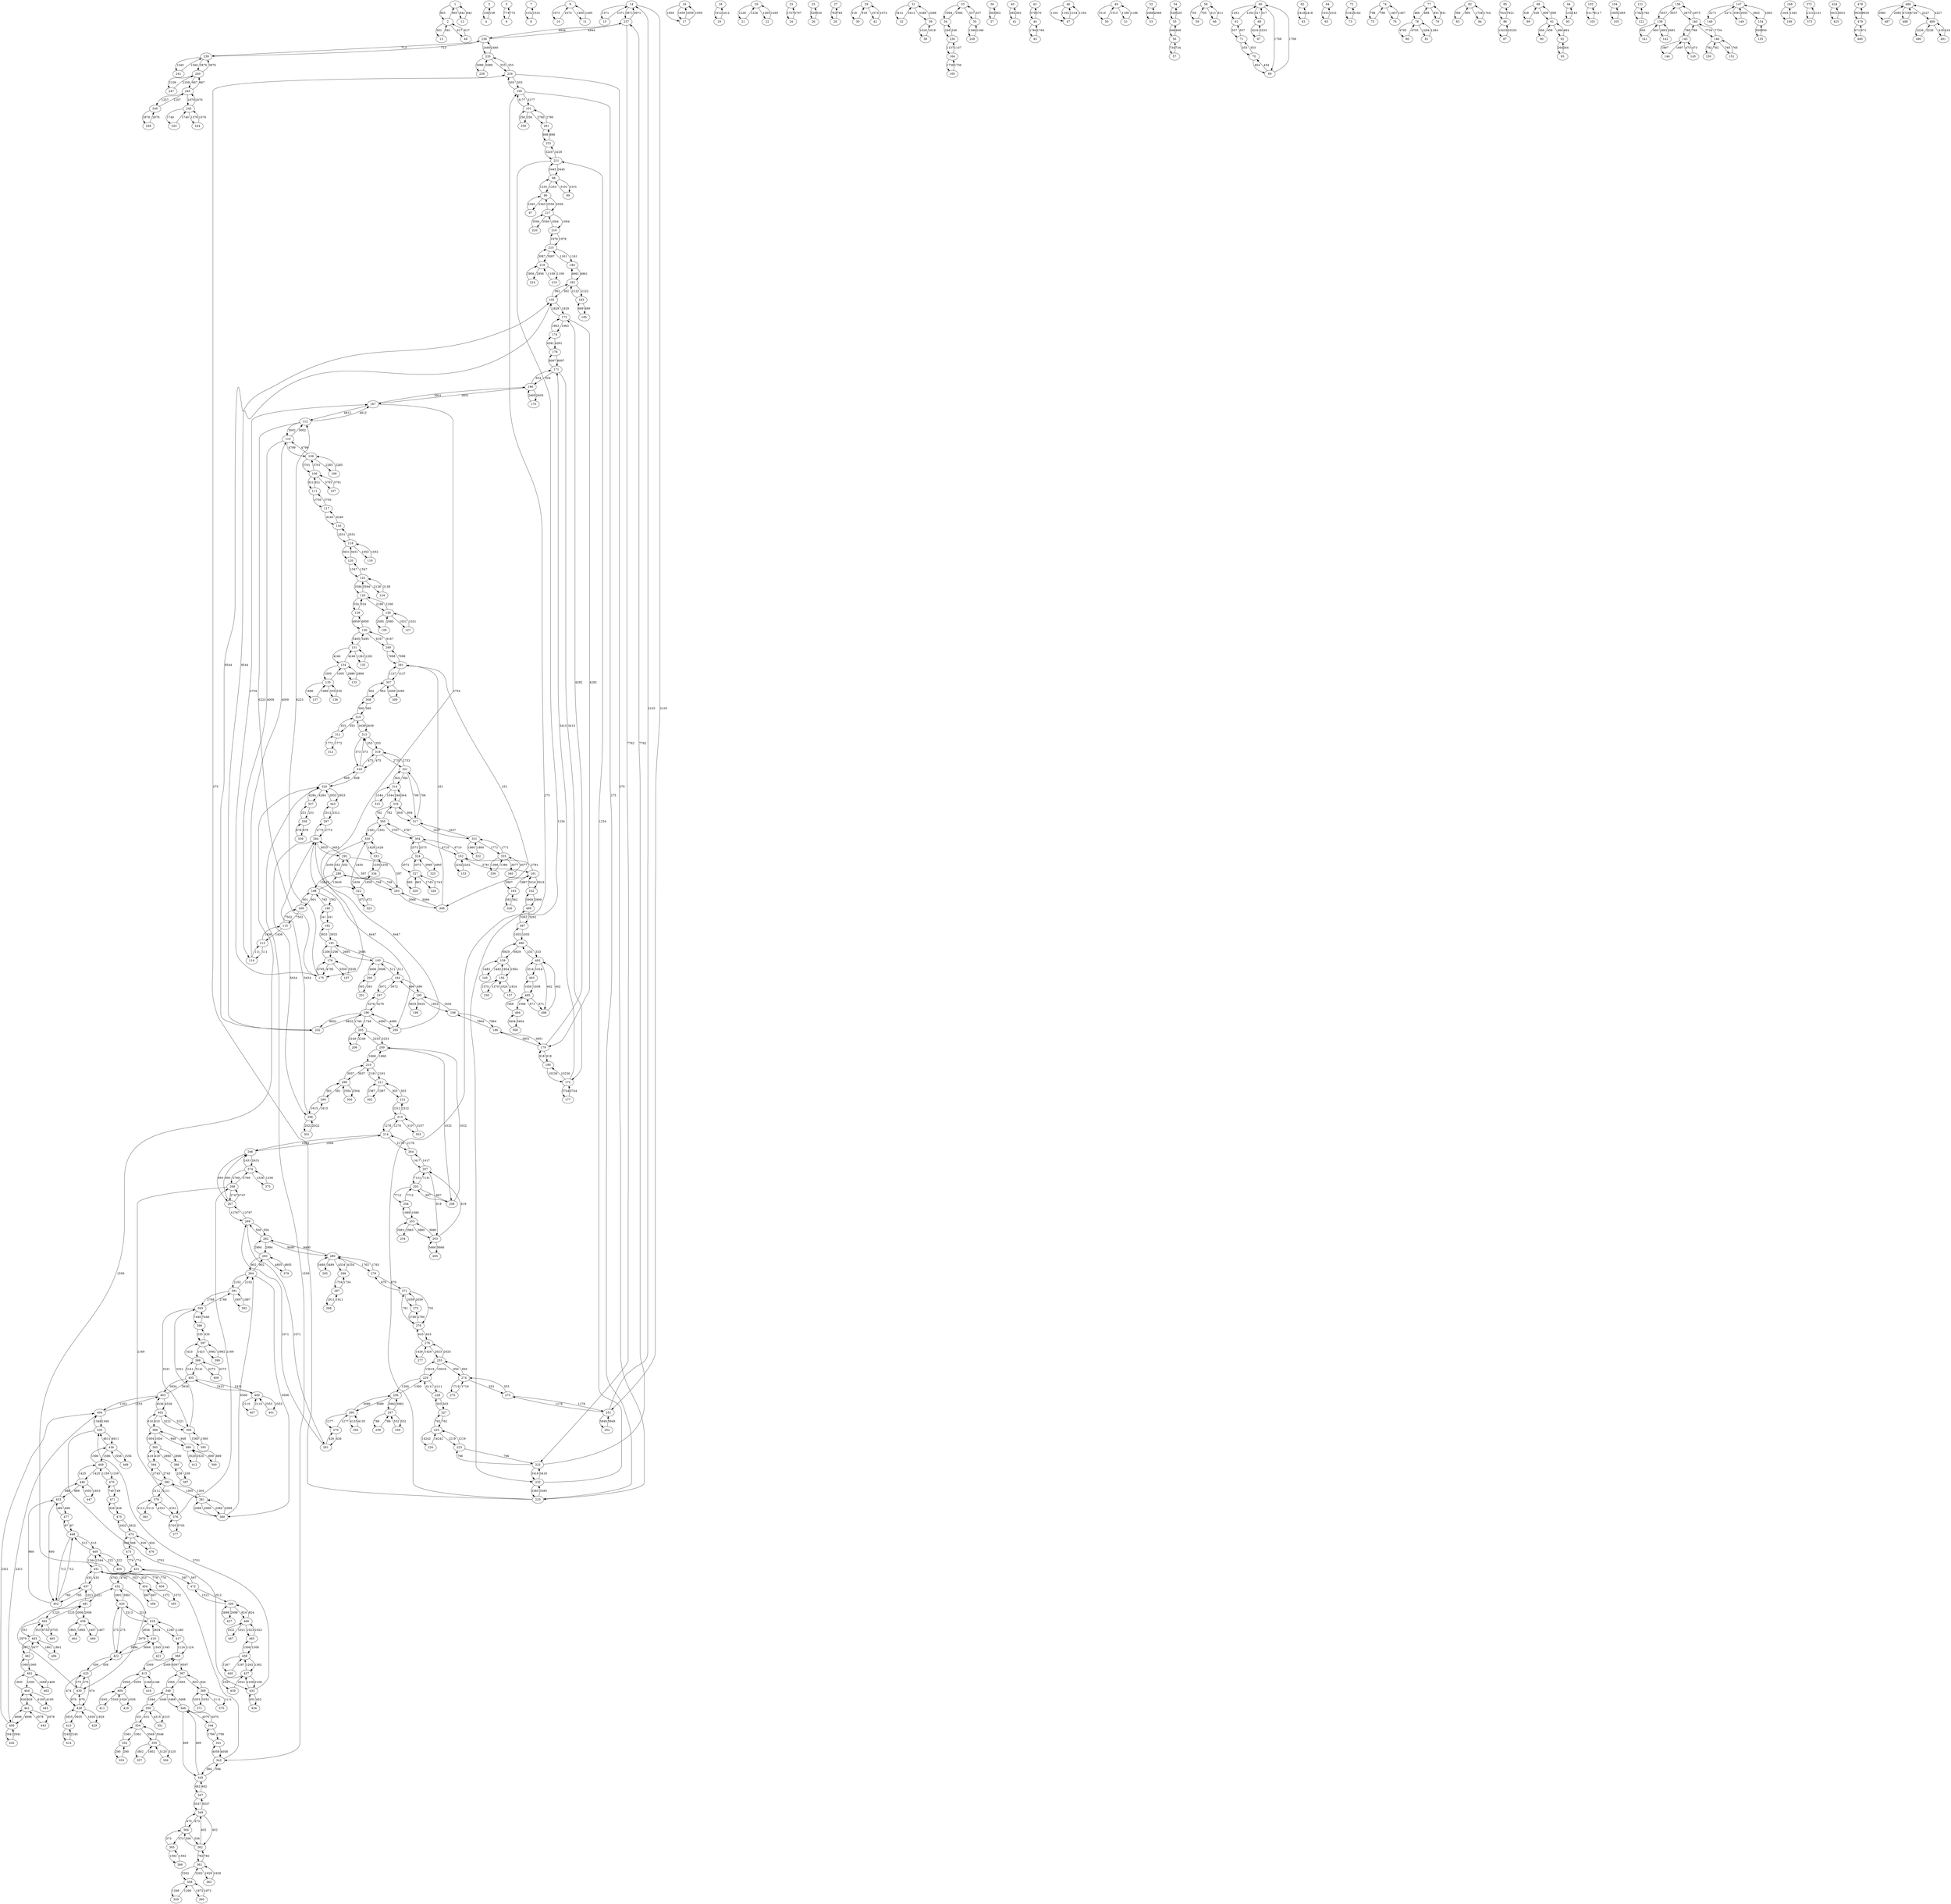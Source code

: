 digraph {
1->2 [label=803]
2->1 [label=803]
3->4 [label=158]
4->3 [label=158]
5->6 [label=774]
6->5 [label=774]
7->8 [label=1531]
8->7 [label=1531]
9->10 [label=1673]
10->9 [label=1673]
9->11 [label=1400]
11->9 [label=1400]
1->12 [label=842]
12->1 [label=842]
2->13 [label=591]
13->2 [label=591]
14->15 [label=1371]
15->14 [label=1371]
16->17 [label=1659]
17->16 [label=1659]
18->19 [label=1012]
19->18 [label=1012]
20->21 [label=1226]
21->20 [label=1226]
20->22 [label=1265]
22->20 [label=1265]
23->24 [label=2707]
24->23 [label=2707]
25->26 [label=520]
26->25 [label=520]
27->28 [label=783]
28->27 [label=783]
29->30 [label=518]
30->29 [label=518]
31->32 [label=3412]
32->31 [label=3412]
33->34 [label=1994]
34->33 [label=1994]
33->35 [label=337]
35->33 [label=337]
36->37 [label=363]
37->36 [label=363]
38->39 [label=1018]
39->38 [label=1018]
40->41 [label=392]
41->40 [label=392]
29->42 [label=1074]
42->29 [label=1074]
43->44 [label=570]
44->43 [label=570]
44->45 [label=1764]
45->44 [label=1764]
46->47 [label=1104]
47->46 [label=1104]
2->48 [label=617]
48->2 [label=617]
49->50 [label=1515]
50->49 [label=1515]
49->51 [label=1186]
51->49 [label=1186]
52->53 [label=2068]
53->52 [label=2068]
54->55 [label=520]
55->54 [label=520]
56->57 [label=734]
57->56 [label=734]
58->59 [label=705]
59->58 [label=705]
60->61 [label=1253]
61->60 [label=1253]
62->63 [label=2418]
63->62 [label=2418]
64->65 [label=1031]
65->64 [label=1031]
66->58 [label=611]
58->66 [label=611]
67->68 [label=3233]
68->67 [label=3233]
68->60 [label=317]
60->68 [label=317]
60->69 [label=1708]
69->60 [label=1708]
70->71 [label=353]
71->70 [label=353]
69->70 [label=454]
70->69 [label=454]
72->73 [label=5162]
73->72 [label=5162]
74->75 [label=798]
75->74 [label=798]
74->76 [label=1407]
76->74 [label=1407]
77->78 [label=488]
78->77 [label=488]
77->79 [label=931]
79->77 [label=931]
78->80 [label=4705]
80->78 [label=4705]
78->81 [label=1284]
81->78 [label=1284]
82->83 [label=369]
83->82 [label=369]
82->84 [label=1744]
84->82 [label=1744]
85->86 [label=7921]
86->85 [label=7921]
86->87 [label=10233]
87->86 [label=10233]
88->89 [label=328]
89->88 [label=328]
90->91 [label=456]
91->90 [label=456]
91->88 [label=909]
88->91 [label=909]
92->93 [label=264]
93->92 [label=264]
91->92 [label=484]
92->91 [label=484]
94->95 [label=143]
95->94 [label=143]
96->97 [label=2345]
97->96 [label=2345]
98->99 [label=3101]
99->98 [label=3101]
100->101 [label=3177]
101->100 [label=3177]
102->103 [label=6117]
103->102 [label=6117]
104->105 [label=1065]
105->104 [label=1065]
106->107 [label=5791]
107->106 [label=5791]
108->109 [label=2285]
109->108 [label=2285]
110->109 [label=4799]
109->110 [label=4799]
109->106 [label=3701]
106->109 [label=3701]
111->106 [label=921]
106->111 [label=921]
112->110 [label=3002]
110->112 [label=3002]
113->114 [label=111]
114->113 [label=111]
115->113 [label=1436]
113->115 [label=1436]
116->117 [label=4240]
117->116 [label=4240]
118->119 [label=1052]
119->118 [label=1052]
118->116 [label=2551]
116->118 [label=2551]
120->118 [label=3631]
118->120 [label=3631]
121->122 [label=1782]
122->121 [label=1782]
123->120 [label=1547]
120->123 [label=1547]
123->124 [label=2138]
124->123 [label=2138]
125->123 [label=3594]
123->125 [label=3594]
126->127 [label=1031]
127->126 [label=1031]
126->128 [label=2085]
128->126 [label=2085]
125->126 [label=2166]
126->125 [label=2166]
129->125 [label=524]
125->129 [label=524]
130->129 [label=6959]
129->130 [label=6959]
130->131 [label=5495]
131->130 [label=5495]
131->132 [label=1261]
132->131 [label=1261]
133->134 [label=2886]
134->133 [label=2886]
131->134 [label=4246]
134->131 [label=4246]
135->136 [label=535]
136->135 [label=535]
134->135 [label=1005]
135->134 [label=1005]
135->137 [label=1686]
137->135 [label=1686]
138->139 [label=3557]
139->138 [label=3557]
138->140 [label=2675]
140->138 [label=2675]
139->141 [label=603]
141->139 [label=603]
139->142 [label=2691]
142->139 [label=2691]
143->144 [label=1897]
144->143 [label=1897]
143->145 [label=473]
145->143 [label=473]
140->146 [label=7734]
146->140 [label=7734]
140->143 [label=788]
143->140 [label=788]
147->148 [label=2271]
148->147 [label=2271]
147->149 [label=3591]
149->147 [label=3591]
146->150 [label=782]
150->146 [label=782]
146->151 [label=765]
151->146 [label=765]
152->153 [label=2242]
153->152 [label=2242]
154->147 [label=1802]
147->154 [label=1802]
154->155 [label=950]
155->154 [label=950]
156->157 [label=1924]
157->156 [label=1924]
156->158 [label=1370]
158->156 [label=1370]
159->156 [label=1954]
156->159 [label=1954]
159->160 [label=1483]
160->159 [label=1483]
161->162 [label=5016]
162->161 [label=5016]
152->161 [label=2781]
161->152 [label=2781]
161->163 [label=2887]
163->161 [label=2887]
164->165 [label=1736]
165->164 [label=1736]
166->167 [label=3931]
167->166 [label=3931]
168->169 [label=1345]
169->168 [label=1345]
170->166 [label=2605]
166->170 [label=2605]
171->166 [label=924]
166->171 [label=924]
171->172 [label=3415]
172->171 [label=3415]
173->174 [label=1963]
174->173 [label=1963]
112->175 [label=6223]
175->112 [label=6223]
167->112 [label=4812]
112->167 [label=4812]
175->167 [label=2754]
167->175 [label=2754]
176->175 [label=4795]
175->176 [label=4795]
172->177 [label=3744]
177->172 [label=3744]
178->171 [label=8097]
171->178 [label=8097]
179->180 [label=918]
180->179 [label=918]
181->173 [label=1829]
173->181 [label=1829]
182->181 [label=562]
181->182 [label=562]
182->183 [label=2122]
183->182 [label=2122]
184->182 [label=4961]
182->184 [label=4961]
183->185 [label=889]
185->183 [label=889]
173->179 [label=4282]
179->173 [label=4282]
179->186 [label=3851]
186->179 [label=3851]
176->187 [label=5559]
187->176 [label=5559]
188->189 [label=901]
189->188 [label=901]
188->190 [label=782]
190->188 [label=782]
191->192 [label=3933]
192->191 [label=3933]
191->176 [label=1206]
176->191 [label=1206]
193->191 [label=2695]
191->193 [label=2695]
194->193 [label=511]
193->194 [label=511]
195->194 [label=696]
194->195 [label=696]
196->197 [label=3278]
197->196 [label=3278]
198->195 [label=1652]
195->198 [label=1652]
195->199 [label=5635]
199->195 [label=5635]
193->200 [label=3006]
200->193 [label=3006]
200->201 [label=393]
201->200 [label=393]
181->202 [label=8544]
202->181 [label=8544]
203->204 [label=7712]
204->203 [label=7712]
202->196 [label=8832]
196->202 [label=8832]
205->196 [label=1746]
196->205 [label=1746]
205->206 [label=2249]
206->205 [label=2249]
207->203 [label=7131]
203->207 [label=7131]
203->208 [label=997]
208->203 [label=997]
209->205 [label=2233]
205->209 [label=2233]
208->209 [label=1032]
209->208 [label=1032]
210->209 [label=1668]
209->210 [label=1668]
211->210 [label=2191]
210->211 [label=2191]
212->211 [label=303]
211->212 [label=303]
213->212 [label=2312]
212->213 [label=2312]
214->213 [label=1278]
213->214 [label=1278]
215->184 [label=1161]
184->215 [label=1161]
216->215 [label=1978]
215->216 [label=1978]
217->216 [label=1084]
216->217 [label=1084]
218->219 [label=1109]
219->218 [label=1109]
217->220 [label=3594]
220->217 [label=3594]
96->217 [label=2556]
217->96 [label=2556]
98->96 [label=1234]
96->98 [label=1234]
221->98 [label=3445]
98->221 [label=3445]
222->223 [label=796]
223->222 [label=796]
215->218 [label=3087]
218->215 [label=3087]
218->224 [label=2956]
224->218 [label=2956]
225->226 [label=14242]
226->225 [label=14242]
223->225 [label=1219]
225->223 [label=1219]
225->227 [label=762]
227->225 [label=762]
227->228 [label=503]
228->227 [label=503]
228->229 [label=4111]
229->228 [label=4111]
34->230 [label=246]
230->34 [label=246]
221->231 [label=3229]
231->221 [label=3229]
232->221 [label=1234]
221->232 [label=1234]
233->232 [label=3385]
232->233 [label=3385]
234->100 [label=503]
100->234 [label=503]
233->100 [label=275]
100->233 [label=275]
234->233 [label=275]
233->234 [label=275]
235->234 [label=333]
234->235 [label=333]
236->235 [label=2480]
235->236 [label=2480]
232->222 [label=3418]
222->232 [label=3418]
237->222 [label=7762]
222->237 [label=7762]
235->238 [label=2089]
238->235 [label=2089]
239->236 [label=713]
236->239 [label=713]
240->239 [label=3876]
239->240 [label=3876]
239->241 [label=1340]
241->239 [label=1340]
242->243 [label=1740]
243->242 [label=1740]
242->244 [label=1576]
244->242 [label=1576]
245->240 [label=667]
240->245 [label=667]
245->242 [label=1670]
242->245 [label=1670]
246->245 [label=1257]
245->246 [label=1257]
236->237 [label=4944]
237->236 [label=4944]
240->247 [label=2109]
247->240 [label=2109]
246->248 [label=2878]
248->246 [label=2878]
35->249 [label=1346]
249->35 [label=1346]
101->250 [label=258]
250->101 [label=258]
251->14 [label=2103]
14->251 [label=2103]
252->251 [label=5949]
251->252 [label=5949]
253->204 [label=1689]
204->253 [label=1689]
253->254 [label=2983]
254->253 [label=2983]
14->237 [label=3971]
237->14 [label=3971]
255->229 [label=13019]
229->255 [label=13019]
229->256 [label=1300]
256->229 [label=1300]
257->258 [label=552]
258->257 [label=552]
256->257 [label=3982]
257->256 [label=3982]
257->259 [label=786]
259->257 [label=786]
256->260 [label=3089]
260->256 [label=3089]
101->261 [label=2780]
261->101 [label=2780]
260->262 [label=4133]
262->260 [label=4133]
263->253 [label=3880]
253->263 [label=3880]
207->263 [label=819]
263->207 [label=819]
264->207 [label=1417]
207->264 [label=1417]
263->265 [label=5666]
265->263 [label=5666]
214->264 [label=2178]
264->214 [label=2178]
266->214 [label=1004]
214->266 [label=1004]
267->266 [label=893]
266->267 [label=893]
268->267 [label=2747]
267->268 [label=2747]
269->267 [label=12787]
267->269 [label=12787]
260->270 [label=1277]
270->260 [label=1277]
271->272 [label=2059]
272->271 [label=2059]
251->273 [label=1178]
273->251 [label=1178]
273->274 [label=353]
274->273 [label=353]
274->275 [label=1719]
275->274 [label=1719]
274->255 [label=950]
255->274 [label=950]
276->255 [label=2023]
255->276 [label=2023]
276->277 [label=1426]
277->276 [label=1426]
271->278 [label=761]
278->271 [label=761]
279->271 [label=670]
271->279 [label=670]
280->279 [label=1763]
279->280 [label=1763]
270->281 [label=426]
281->270 [label=426]
282->269 [label=556]
269->282 [label=556]
283->282 [label=2994]
282->283 [label=2994]
280->282 [label=9490]
282->280 [label=9490]
284->283 [label=902]
283->284 [label=902]
280->285 [label=3489]
285->280 [label=3489]
286->280 [label=4334]
280->286 [label=4334]
287->288 [label=1911]
288->287 [label=1911]
289->188 [label=13645]
188->289 [label=13645]
290->130 [label=9167]
130->290 [label=9167]
291->290 [label=7098]
290->291 [label=7098]
289->292 [label=452]
292->289 [label=452]
293->289 [label=748]
289->293 [label=748]
292->294 [label=3653]
294->292 [label=3653]
293->292 [label=597]
292->293 [label=597]
295->294 [label=6447]
294->295 [label=6447]
294->296 [label=5634]
296->294 [label=5634]
294->297 [label=2773]
297->294 [label=2773]
196->295 [label=4090]
295->196 [label=4090]
298->299 [label=561]
299->298 [label=561]
210->298 [label=3937]
298->210 [label=3937]
298->300 [label=2504]
300->298 [label=2504]
296->299 [label=1615]
299->296 [label=1615]
296->301 [label=2022]
301->296 [label=2022]
211->302 [label=2387]
302->211 [label=2387]
213->303 [label=3107]
303->213 [label=3107]
304->152 [label=6710]
152->304 [label=6710]
305->304 [label=3787]
304->305 [label=3787]
306->293 [label=3066]
293->306 [label=3066]
291->306 [label=251]
306->291 [label=251]
307->291 [label=1137]
291->307 [label=1137]
308->307 [label=562]
307->308 [label=562]
307->309 [label=3269]
309->307 [label=3269]
310->308 [label=580]
308->310 [label=580]
311->312 [label=1772]
312->311 [label=1772]
310->311 [label=353]
311->310 [label=353]
313->310 [label=2639]
310->313 [label=2639]
314->315 [label=1544]
315->314 [label=1544]
316->305 [label=782]
305->316 [label=782]
314->316 [label=344]
316->314 [label=344]
317->316 [label=804]
316->317 [label=804]
318->313 [label=373]
313->318 [label=373]
313->319 [label=353]
319->313 [label=353]
318->319 [label=475]
319->318 [label=475]
320->318 [label=649]
318->320 [label=649]
321->314 [label=344]
314->321 [label=344]
319->321 [label=2733]
321->319 [label=2733]
322->323 [label=672]
323->322 [label=672]
304->324 [label=2573]
324->304 [label=2573]
324->325 [label=3995]
325->324 [label=3995]
163->326 [label=562]
326->163 [label=562]
327->328 [label=1743]
328->327 [label=1743]
324->327 [label=2072]
327->324 [label=2072]
327->329 [label=883]
329->327 [label=883]
330->322 [label=2450]
322->330 [label=2450]
305->330 [label=1591]
330->305 [label=1591]
321->317 [label=706]
317->321 [label=706]
331->317 [label=1637]
317->331 [label=1637]
332->331 [label=1860]
331->332 [label=1860]
333->334 [label=1250]
334->333 [label=1250]
330->333 [label=1428]
333->330 [label=1428]
335->336 [label=1386]
336->335 [label=1386]
331->335 [label=1771]
335->331 [label=1771]
320->337 [label=4284]
337->320 [label=4284]
337->338 [label=251]
338->337 [label=251]
338->339 [label=679]
339->338 [label=679]
335->340 [label=3077]
340->335 [label=3077]
341->342 [label=4058]
342->341 [label=4058]
297->343 [label=2512]
343->297 [label=2512]
343->320 [label=2933]
320->343 [label=2933]
344->341 [label=1796]
341->344 [label=1796]
342->320 [label=1559]
320->342 [label=1559]
345->342 [label=594]
342->345 [label=594]
346->345 [label=469]
345->346 [label=469]
347->345 [label=482]
345->347 [label=482]
346->344 [label=4070]
344->346 [label=4070]
348->346 [label=5488]
346->348 [label=5488]
349->347 [label=5037]
347->349 [label=5037]
350->351 [label=4215]
351->350 [label=4215]
352->353 [label=290]
353->352 [label=290]
350->354 [label=431]
354->350 [label=431]
348->350 [label=1846]
350->348 [label=1846]
354->355 [label=3048]
355->354 [label=3048]
355->356 [label=3120]
356->355 [label=3120]
355->357 [label=1802]
357->355 [label=1802]
358->359 [label=1298]
359->358 [label=1298]
358->360 [label=1872]
360->358 [label=1872]
361->358 [label=2262]
358->361 [label=2262]
362->361 [label=782]
361->362 [label=782]
361->363 [label=1929]
363->361 [label=1929]
364->349 [label=473]
349->364 [label=473]
349->362 [label=402]
362->349 [label=402]
364->362 [label=556]
362->364 [label=556]
365->364 [label=373]
364->365 [label=373]
366->365 [label=1592]
365->366 [label=1592]
367->348 [label=1065]
348->367 [label=1065]
368->367 [label=6597]
367->368 [label=6597]
369->370 [label=1111]
370->369 [label=1111]
367->369 [label=824]
369->367 [label=824]
369->371 [label=3353]
371->369 [label=3353]
372->373 [label=2131]
373->372 [label=2131]
374->375 [label=1336]
375->374 [label=1336]
266->374 [label=2431]
374->266 [label=2431]
374->268 [label=2789]
268->374 [label=2789]
376->268 [label=2169]
268->376 [label=2169]
376->377 [label=5705]
377->376 [label=5705]
378->376 [label=4331]
376->378 [label=4331]
283->379 [label=4805]
379->283 [label=4805]
284->380 [label=6506]
380->284 [label=6506]
380->381 [label=2089]
381->380 [label=2089]
381->380 [label=2089]
380->381 [label=2089]
382->378 [label=2111]
378->382 [label=2111]
378->383 [label=3113]
383->378 [label=3113]
382->381 [label=1305]
381->382 [label=1305]
384->382 [label=2743]
382->384 [label=2743]
385->384 [label=419]
384->385 [label=419]
386->387 [label=238]
387->386 [label=238]
385->386 [label=2890]
386->385 [label=2890]
388->385 [label=1004]
385->388 [label=1004]
389->390 [label=889]
390->389 [label=889]
391->284 [label=2102]
284->391 [label=2102]
391->392 [label=1897]
392->391 [label=1897]
393->391 [label=2768]
391->393 [label=2768]
394->395 [label=1560]
395->394 [label=1560]
396->393 [label=7446]
393->396 [label=7446]
397->396 [label=335]
396->397 [label=335]
398->397 [label=1423]
397->398 [label=1423]
399->397 [label=3982]
397->399 [label=3982]
393->394 [label=3221]
394->393 [label=3221]
400->401 [label=2553]
401->400 [label=2553]
402->388 [label=610]
388->402 [label=610]
394->402 [label=3221]
402->394 [label=3221]
403->402 [label=4536]
402->403 [label=4536]
388->389 [label=948]
389->388 [label=948]
404->403 [label=1253]
403->404 [label=1253]
405->403 [label=3934]
403->405 [label=3934]
406->404 [label=2321]
404->406 [label=2321]
400->407 [label=2110]
407->400 [label=2110]
405->400 [label=2431]
400->405 [label=2431]
408->398 [label=2272]
398->408 [label=2272]
398->405 [label=5141]
405->398 [label=5141]
409->410 [label=1026]
410->409 [label=1026]
409->411 [label=2345]
411->409 [label=2345]
389->412 [label=3520]
412->389 [label=3520]
413->414 [label=2245]
414->413 [label=2245]
415->409 [label=2059]
409->415 [label=2059]
415->416 [label=1248]
416->415 [label=1248]
368->415 [label=2369]
415->368 [label=2369]
417->368 [label=1124]
368->417 [label=1124]
418->417 [label=1240]
417->418 [label=1240]
418->419 [label=2654]
419->418 [label=2654]
420->418 [label=3213]
418->420 [label=3213]
419->421 [label=1545]
421->419 [label=1545]
419->422 [label=3694]
422->419 [label=3694]
422->420 [label=275]
420->422 [label=275]
423->422 [label=438]
422->423 [label=438]
424->425 [label=3031]
425->424 [label=3031]
426->427 [label=2698]
427->426 [label=2698]
428->413 [label=2925]
413->428 [label=2925]
428->429 [label=1829]
429->428 [label=1829]
423->428 [label=474]
428->423 [label=474]
430->423 [label=275]
423->430 [label=275]
430->428 [label=679]
428->430 [label=679]
431->432 [label=4792]
432->431 [label=4792]
433->434 [label=452]
434->433 [label=452]
435->433 [label=3701]
433->435 [label=3701]
435->404 [label=1349]
404->435 [label=1349]
436->435 [label=4611]
435->436 [label=4611]
433->437 [label=2106]
437->433 [label=2106]
437->438 [label=1262]
438->437 [label=1262]
437->439 [label=2321]
439->437 [label=2321]
438->440 [label=1267]
440->438 [label=1267]
441->406 [label=4896]
406->441 [label=4896]
406->442 [label=2941]
442->406 [label=2941]
441->443 [label=2078]
443->441 [label=2078]
444->441 [label=926]
441->444 [label=926]
445->444 [label=4100]
444->445 [label=4100]
446->447 [label=1653]
447->446 [label=1653]
448->449 [label=515]
449->448 [label=515]
449->450 [label=222]
450->449 [label=222]
451->449 [label=1344]
449->451 [label=1344]
452->453 [label=660]
453->452 [label=660]
454->455 [label=1572]
455->454 [label=1572]
451->454 [label=353]
454->451 [label=353]
451->456 [label=778]
456->451 [label=778]
457->451 [label=433]
451->457 [label=433]
454->458 [label=667]
458->454 [label=667]
459->460 [label=1407]
460->459 [label=1407]
444->461 [label=1930]
461->444 [label=1930]
461->462 [label=1360]
462->461 [label=1360]
461->463 [label=1468]
463->461 [label=1468]
459->464 [label=1865]
464->459 [label=1865]
438->465 [label=1508]
465->438 [label=1508]
466->465 [label=1023]
465->466 [label=1023]
466->467 [label=1021]
467->466 [label=1021]
436->468 [label=1556]
468->436 [label=1556]
469->436 [label=1596]
436->469 [label=1596]
470->471 [label=749]
471->470 [label=749]
446->469 [label=1425]
469->446 [label=1425]
469->470 [label=1159]
470->469 [label=1159]
426->466 [label=824]
466->426 [label=824]
472->426 [label=1512]
426->472 [label=1512]
431->472 [label=597]
472->431 [label=597]
473->431 [label=774]
431->473 [label=774]
474->473 [label=388]
473->474 [label=388]
474->475 [label=2922]
475->474 [label=2922]
476->474 [label=926]
474->476 [label=926]
477->448 [label=87]
448->477 [label=87]
475->471 [label=926]
471->475 [label=926]
478->479 [label=9635]
479->478 [label=9635]
480->479 [label=671]
479->480 [label=671]
453->477 [label=499]
477->453 [label=499]
453->446 [label=888]
446->453 [label=888]
457->452 [label=765]
452->457 [label=765]
481->457 [label=2321]
457->481 [label=2321]
481->459 [label=2006]
459->481 [label=2006]
482->481 [label=1225]
481->482 [label=1225]
462->483 [label=2677]
483->462 [label=2677]
483->484 [label=1861]
484->483 [label=1861]
482->483 [label=353]
483->482 [label=353]
485->482 [label=6755]
482->485 [label=6755]
486->487 [label=2085]
487->486 [label=2085]
486->488 [label=4726]
488->486 [label=4726]
489->486 [label=2227]
486->489 [label=2227]
490->489 [label=2226]
489->490 [label=2226]
489->491 [label=418]
491->489 [label=418]
492->493 [label=1014]
493->492 [label=1014]
494->495 [label=1568]
495->494 [label=1568]
496->492 [label=333]
492->496 [label=333]
496->159 [label=6929]
159->496 [label=6929]
497->496 [label=1055]
496->497 [label=1055]
498->492 [label=402]
492->498 [label=402]
499->497 [label=3262]
497->499 [label=3262]
494->500 [label=3404]
500->494 [label=3404]
162->499 [label=2909]
499->162 [label=2909]
334->322 [label=1659]
322->334 [label=1659]
420->432 [label=3901]
432->420 [label=3901]
286->287 [label=1734]
287->286 [label=1734]
61->71 [label=557]
71->61 [label=557]
174->178 [label=4391]
178->174 [label=4391]
180->172 [label=10236]
172->180 [label=10236]
186->198 [label=7964]
198->186 [label=7964]
197->194 [label=3972]
194->197 [label=3972]
39->31 [label=3288]
31->39 [label=3288]
230->164 [label=1137]
164->230 [label=1137]
55->56 [label=406]
56->55 [label=406]
495->498 [label=671]
498->495 [label=671]
448->452 [label=712]
452->448 [label=712]
493->495 [label=1058]
495->493 [label=1058]
432->430 [label=2979]
430->432 [label=2979]
354->352 [label=1061]
352->354 [label=1061]
114->110 [label=4009]
110->114 [label=4009]
189->115 [label=7502]
115->189 [label=7502]
192->190 [label=241]
190->192 [label=241]
281->269 [label=1071]
269->281 [label=1071]
278->276 [label=633]
276->278 [label=633]
278->272 [label=2780]
272->278 [label=2780]
117->111 [label=3750]
111->117 [label=3750]
231->261 [label=898]
261->231 [label=898]
46->47 [label=1104]
47->46 [label=1104]
16->17 [label=1659]
17->16 [label=1659]

}